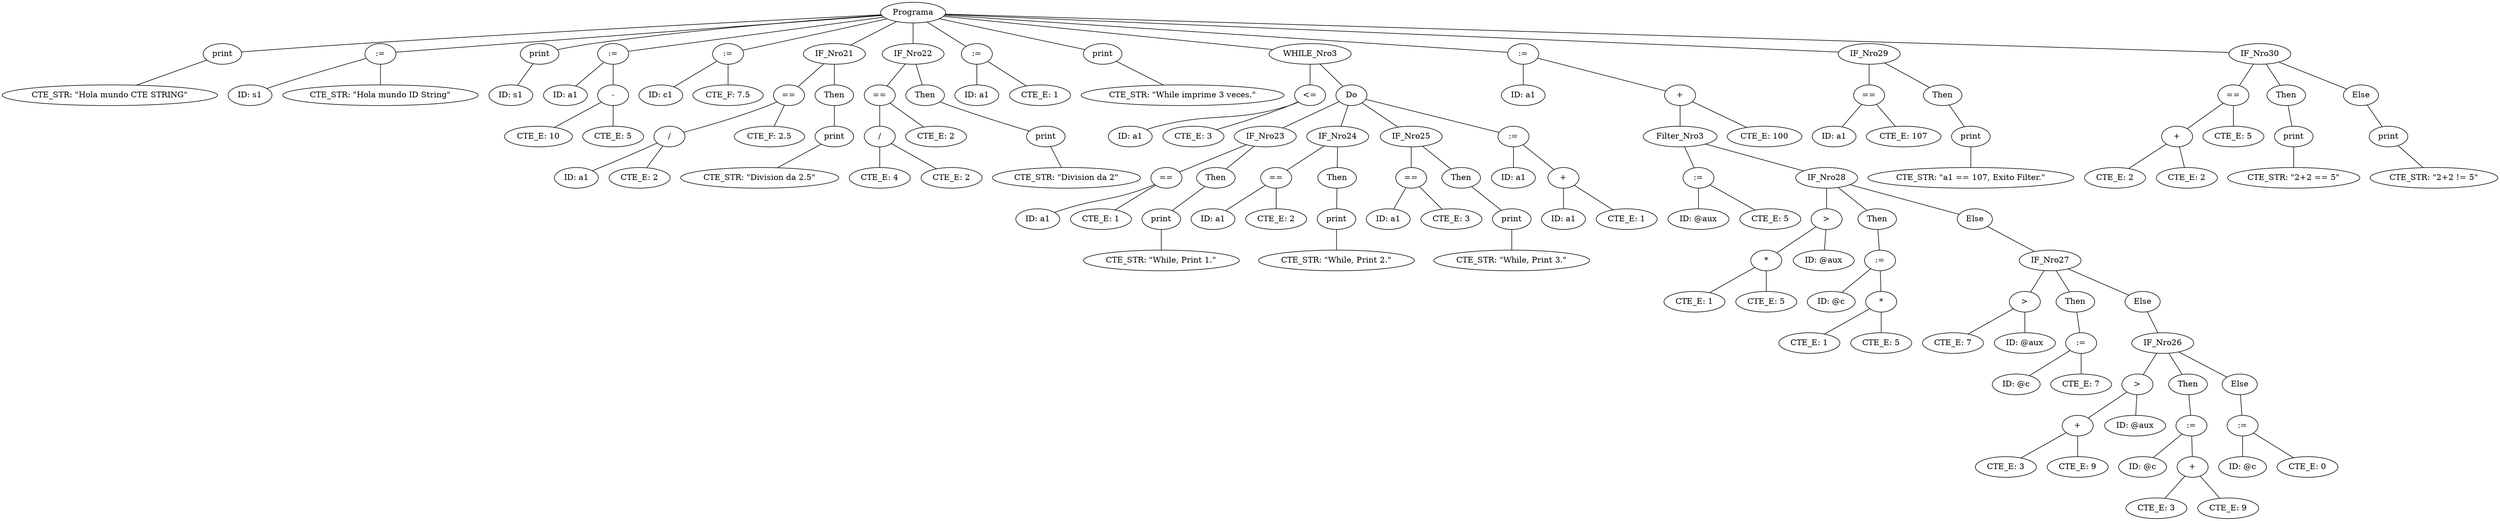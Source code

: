 graph G {nodo_programa [label="Programa"]
nodo_1081079022 [label="print"]
nodo_programa -- nodo_1081079022
nodo_1918474691 [label="CTE_STR: \"Hola mundo CTE STRING\""]
nodo_1081079022 -- nodo_1918474691
nodo_354573674 [label=":="]
nodo_programa -- nodo_354573674
nodo_2114211288 [label="ID: s1"]
nodo_354573674 -- nodo_2114211288
nodo_1106447986 [label="CTE_STR: \"Hola mundo ID String\""]
nodo_354573674 -- nodo_1106447986
nodo_2136608782 [label="print"]
nodo_programa -- nodo_2136608782
nodo_2023021442 [label="ID: s1"]
nodo_2136608782 -- nodo_2023021442
nodo_614609861 [label=":="]
nodo_programa -- nodo_614609861
nodo_2113612221 [label="ID: a1"]
nodo_614609861 -- nodo_2113612221
nodo_1385073772 [label="-"]
nodo_614609861 -- nodo_1385073772
nodo_202900852 [label="CTE_E: 10"]
nodo_1385073772 -- nodo_202900852
nodo_957428521 [label="CTE_E: 5"]
nodo_1385073772 -- nodo_957428521
nodo_495145847 [label=":="]
nodo_programa -- nodo_495145847
nodo_994591047 [label="ID: c1"]
nodo_495145847 -- nodo_994591047
nodo_2000142591 [label="CTE_F: 7.5"]
nodo_495145847 -- nodo_2000142591
nodo_1200565579 [label="IF_Nro21"]
nodo_programa -- nodo_1200565579
nodo_1074841126 [label="=="]
nodo_1200565579 -- nodo_1074841126
nodo_967570714 [label="/"]
nodo_1074841126 -- nodo_967570714
nodo_1892870888 [label="ID: a1"]
nodo_967570714 -- nodo_1892870888
nodo_1317627084 [label="CTE_E: 2"]
nodo_967570714 -- nodo_1317627084
nodo_141474509 [label="CTE_F: 2.5"]
nodo_1074841126 -- nodo_141474509
nodo_1854639615 [label="Then"]
nodo_1200565579 -- nodo_1854639615
nodo_157921132 [label="print"]
nodo_1854639615 -- nodo_157921132
nodo_214107529 [label="CTE_STR: \"Division da 2.5\""]
nodo_157921132 -- nodo_214107529
nodo_1904635406 [label="IF_Nro22"]
nodo_programa -- nodo_1904635406
nodo_1129374132 [label="=="]
nodo_1904635406 -- nodo_1129374132
nodo_117843069 [label="/"]
nodo_1129374132 -- nodo_117843069
nodo_335386201 [label="CTE_E: 4"]
nodo_117843069 -- nodo_335386201
nodo_1372154934 [label="CTE_E: 2"]
nodo_117843069 -- nodo_1372154934
nodo_365984506 [label="CTE_E: 2"]
nodo_1129374132 -- nodo_365984506
nodo_591630833 [label="Then"]
nodo_1904635406 -- nodo_591630833
nodo_1551078558 [label="print"]
nodo_591630833 -- nodo_1551078558
nodo_1187118074 [label="CTE_STR: \"Division da 2\""]
nodo_1551078558 -- nodo_1187118074
nodo_1347440242 [label=":="]
nodo_programa -- nodo_1347440242
nodo_1864602000 [label="ID: a1"]
nodo_1347440242 -- nodo_1864602000
nodo_800341902 [label="CTE_E: 1"]
nodo_1347440242 -- nodo_800341902
nodo_1717772201 [label="print"]
nodo_programa -- nodo_1717772201
nodo_882044617 [label="CTE_STR: \"While imprime 3 veces.\""]
nodo_1717772201 -- nodo_882044617
nodo_1204700890 [label="WHILE_Nro3"]
nodo_programa -- nodo_1204700890
nodo_1233668578 [label="<="]
nodo_1204700890 -- nodo_1233668578
nodo_929597741 [label="ID: a1"]
nodo_1233668578 -- nodo_929597741
nodo_347065775 [label="CTE_E: 3"]
nodo_1233668578 -- nodo_347065775
nodo_560111990 [label="Do"]
nodo_1204700890 -- nodo_560111990
nodo_716061665 [label="IF_Nro23"]
nodo_560111990 -- nodo_716061665
nodo_1509752440 [label="=="]
nodo_716061665 -- nodo_1509752440
nodo_861176413 [label="ID: a1"]
nodo_1509752440 -- nodo_861176413
nodo_118094928 [label="CTE_E: 1"]
nodo_1509752440 -- nodo_118094928
nodo_1545846371 [label="Then"]
nodo_716061665 -- nodo_1545846371
nodo_1653769377 [label="print"]
nodo_1545846371 -- nodo_1653769377
nodo_1967371460 [label="CTE_STR: \"While, Print 1.\""]
nodo_1653769377 -- nodo_1967371460
nodo_1038101824 [label="IF_Nro24"]
nodo_560111990 -- nodo_1038101824
nodo_2087803961 [label="=="]
nodo_1038101824 -- nodo_2087803961
nodo_179333274 [label="ID: a1"]
nodo_2087803961 -- nodo_179333274
nodo_1648171164 [label="CTE_E: 2"]
nodo_2087803961 -- nodo_1648171164
nodo_1586213814 [label="Then"]
nodo_1038101824 -- nodo_1586213814
nodo_686669002 [label="print"]
nodo_1586213814 -- nodo_686669002
nodo_563144181 [label="CTE_STR: \"While, Print 2.\""]
nodo_686669002 -- nodo_563144181
nodo_736354467 [label="IF_Nro25"]
nodo_560111990 -- nodo_736354467
nodo_687267946 [label="=="]
nodo_736354467 -- nodo_687267946
nodo_1832391250 [label="ID: a1"]
nodo_687267946 -- nodo_1832391250
nodo_1260514637 [label="CTE_E: 3"]
nodo_687267946 -- nodo_1260514637
nodo_2138303090 [label="Then"]
nodo_736354467 -- nodo_2138303090
nodo_1620680774 [label="print"]
nodo_2138303090 -- nodo_1620680774
nodo_1302234245 [label="CTE_STR: \"While, Print 3.\""]
nodo_1620680774 -- nodo_1302234245
nodo_152130558 [label=":="]
nodo_560111990 -- nodo_152130558
nodo_1775306964 [label="ID: a1"]
nodo_152130558 -- nodo_1775306964
nodo_1155997240 [label="+"]
nodo_152130558 -- nodo_1155997240
nodo_2103705741 [label="ID: a1"]
nodo_1155997240 -- nodo_2103705741
nodo_2120819324 [label="CTE_E: 1"]
nodo_1155997240 -- nodo_2120819324
nodo_530514637 [label=":="]
nodo_programa -- nodo_530514637
nodo_1677056472 [label="ID: a1"]
nodo_530514637 -- nodo_1677056472
nodo_1053347139 [label="+"]
nodo_530514637 -- nodo_1053347139
nodo_151347748 [label="Filter_Nro3"]
nodo_1053347139 -- nodo_151347748
nodo_1860927651 [label=":="]
nodo_151347748 -- nodo_1860927651
nodo_597536703 [label="ID: @aux"]
nodo_1860927651 -- nodo_597536703
nodo_1539824730 [label="CTE_E: 5"]
nodo_1860927651 -- nodo_1539824730
nodo_2045874500 [label="IF_Nro28"]
nodo_151347748 -- nodo_2045874500
nodo_1261303873 [label=">"]
nodo_2045874500 -- nodo_1261303873
nodo_84104908 [label="*"]
nodo_1261303873 -- nodo_84104908
nodo_1623424826 [label="CTE_E: 1"]
nodo_84104908 -- nodo_1623424826
nodo_365799895 [label="CTE_E: 5"]
nodo_84104908 -- nodo_365799895
nodo_830907615 [label="ID: @aux"]
nodo_1261303873 -- nodo_830907615
nodo_774643989 [label="Then"]
nodo_2045874500 -- nodo_774643989
nodo_1441640773 [label=":="]
nodo_774643989 -- nodo_1441640773
nodo_764819774 [label="ID: @c"]
nodo_1441640773 -- nodo_764819774
nodo_691191823 [label="*"]
nodo_1441640773 -- nodo_691191823
nodo_1717135541 [label="CTE_E: 1"]
nodo_691191823 -- nodo_1717135541
nodo_1585879714 [label="CTE_E: 5"]
nodo_691191823 -- nodo_1585879714
nodo_1111824261 [label="Else"]
nodo_2045874500 -- nodo_1111824261
nodo_2110297466 [label="IF_Nro27"]
nodo_1111824261 -- nodo_2110297466
nodo_1350129334 [label=">"]
nodo_2110297466 -- nodo_1350129334
nodo_985695633 [label="CTE_E: 7"]
nodo_1350129334 -- nodo_985695633
nodo_1347638387 [label="ID: @aux"]
nodo_1350129334 -- nodo_1347638387
nodo_1770612806 [label="Then"]
nodo_2110297466 -- nodo_1770612806
nodo_1944014631 [label=":="]
nodo_1770612806 -- nodo_1944014631
nodo_1301131456 [label="ID: @c"]
nodo_1944014631 -- nodo_1301131456
nodo_121079246 [label="CTE_E: 7"]
nodo_1944014631 -- nodo_121079246
nodo_635311670 [label="Else"]
nodo_2110297466 -- nodo_635311670
nodo_745653213 [label="IF_Nro26"]
nodo_635311670 -- nodo_745653213
nodo_207256867 [label=">"]
nodo_745653213 -- nodo_207256867
nodo_939036819 [label="+"]
nodo_207256867 -- nodo_939036819
nodo_1648513020 [label="CTE_E: 3"]
nodo_939036819 -- nodo_1648513020
nodo_1083115330 [label="CTE_E: 9"]
nodo_939036819 -- nodo_1083115330
nodo_535021845 [label="ID: @aux"]
nodo_207256867 -- nodo_535021845
nodo_1827454578 [label="Then"]
nodo_745653213 -- nodo_1827454578
nodo_480321980 [label=":="]
nodo_1827454578 -- nodo_480321980
nodo_615284861 [label="ID: @c"]
nodo_480321980 -- nodo_615284861
nodo_621174428 [label="+"]
nodo_480321980 -- nodo_621174428
nodo_739277664 [label="CTE_E: 3"]
nodo_621174428 -- nodo_739277664
nodo_967377823 [label="CTE_E: 9"]
nodo_621174428 -- nodo_967377823
nodo_2043073471 [label="Else"]
nodo_745653213 -- nodo_2043073471
nodo_1856213157 [label=":="]
nodo_2043073471 -- nodo_1856213157
nodo_1095187818 [label="ID: @c"]
nodo_1856213157 -- nodo_1095187818
nodo_805530406 [label="CTE_E: 0"]
nodo_1856213157 -- nodo_805530406
nodo_2132221362 [label="CTE_E: 100"]
nodo_1053347139 -- nodo_2132221362
nodo_230919245 [label="IF_Nro29"]
nodo_programa -- nodo_230919245
nodo_1972854002 [label="=="]
nodo_230919245 -- nodo_1972854002
nodo_1592152893 [label="ID: a1"]
nodo_1972854002 -- nodo_1592152893
nodo_433795038 [label="CTE_E: 107"]
nodo_1972854002 -- nodo_433795038
nodo_149649740 [label="Then"]
nodo_230919245 -- nodo_149649740
nodo_1196737647 [label="print"]
nodo_149649740 -- nodo_1196737647
nodo_726079491 [label="CTE_STR: \"a1 == 107, Exito Filter.\""]
nodo_1196737647 -- nodo_726079491
nodo_1805809514 [label="IF_Nro30"]
nodo_programa -- nodo_1805809514
nodo_953176651 [label="=="]
nodo_1805809514 -- nodo_953176651
nodo_1506184834 [label="+"]
nodo_953176651 -- nodo_1506184834
nodo_1255281337 [label="CTE_E: 2"]
nodo_1506184834 -- nodo_1255281337
nodo_842212782 [label="CTE_E: 2"]
nodo_1506184834 -- nodo_842212782
nodo_139164585 [label="CTE_E: 5"]
nodo_953176651 -- nodo_139164585
nodo_1695827644 [label="Then"]
nodo_1805809514 -- nodo_1695827644
nodo_1065998205 [label="print"]
nodo_1695827644 -- nodo_1065998205
nodo_347900791 [label="CTE_STR: \"2+2 == 5\""]
nodo_1065998205 -- nodo_347900791
nodo_1207516282 [label="Else"]
nodo_1805809514 -- nodo_1207516282
nodo_2077599 [label="print"]
nodo_1207516282 -- nodo_2077599
nodo_1910288094 [label="CTE_STR: \"2+2 != 5\""]
nodo_2077599 -- nodo_1910288094
}
